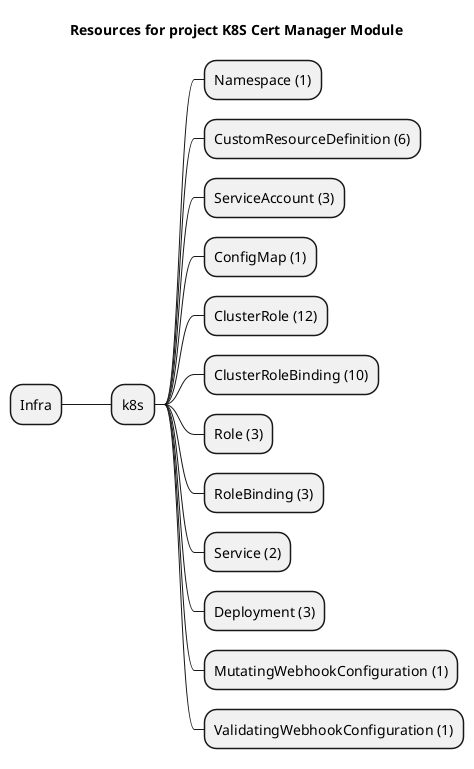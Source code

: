 @startmindmap
title Resources for project K8S Cert Manager Module
skinparam monochrome true
+ Infra
++ k8s
+++ Namespace (1)
+++ CustomResourceDefinition (6)
+++ ServiceAccount (3)
+++ ConfigMap (1)
+++ ClusterRole (12)
+++ ClusterRoleBinding (10)
+++ Role (3)
+++ RoleBinding (3)
+++ Service (2)
+++ Deployment (3)
+++ MutatingWebhookConfiguration (1)
+++ ValidatingWebhookConfiguration (1)
@endmindmap
